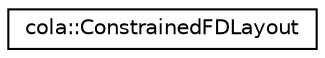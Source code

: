 digraph "Graphical Class Hierarchy"
{
  edge [fontname="Helvetica",fontsize="10",labelfontname="Helvetica",labelfontsize="10"];
  node [fontname="Helvetica",fontsize="10",shape=record];
  rankdir="LR";
  Node0 [label="cola::ConstrainedFDLayout",height=0.2,width=0.4,color="black", fillcolor="white", style="filled",URL="$classcola_1_1ConstrainedFDLayout.html",tooltip="Implements a constrained force-directed layout algorithm. "];
}

